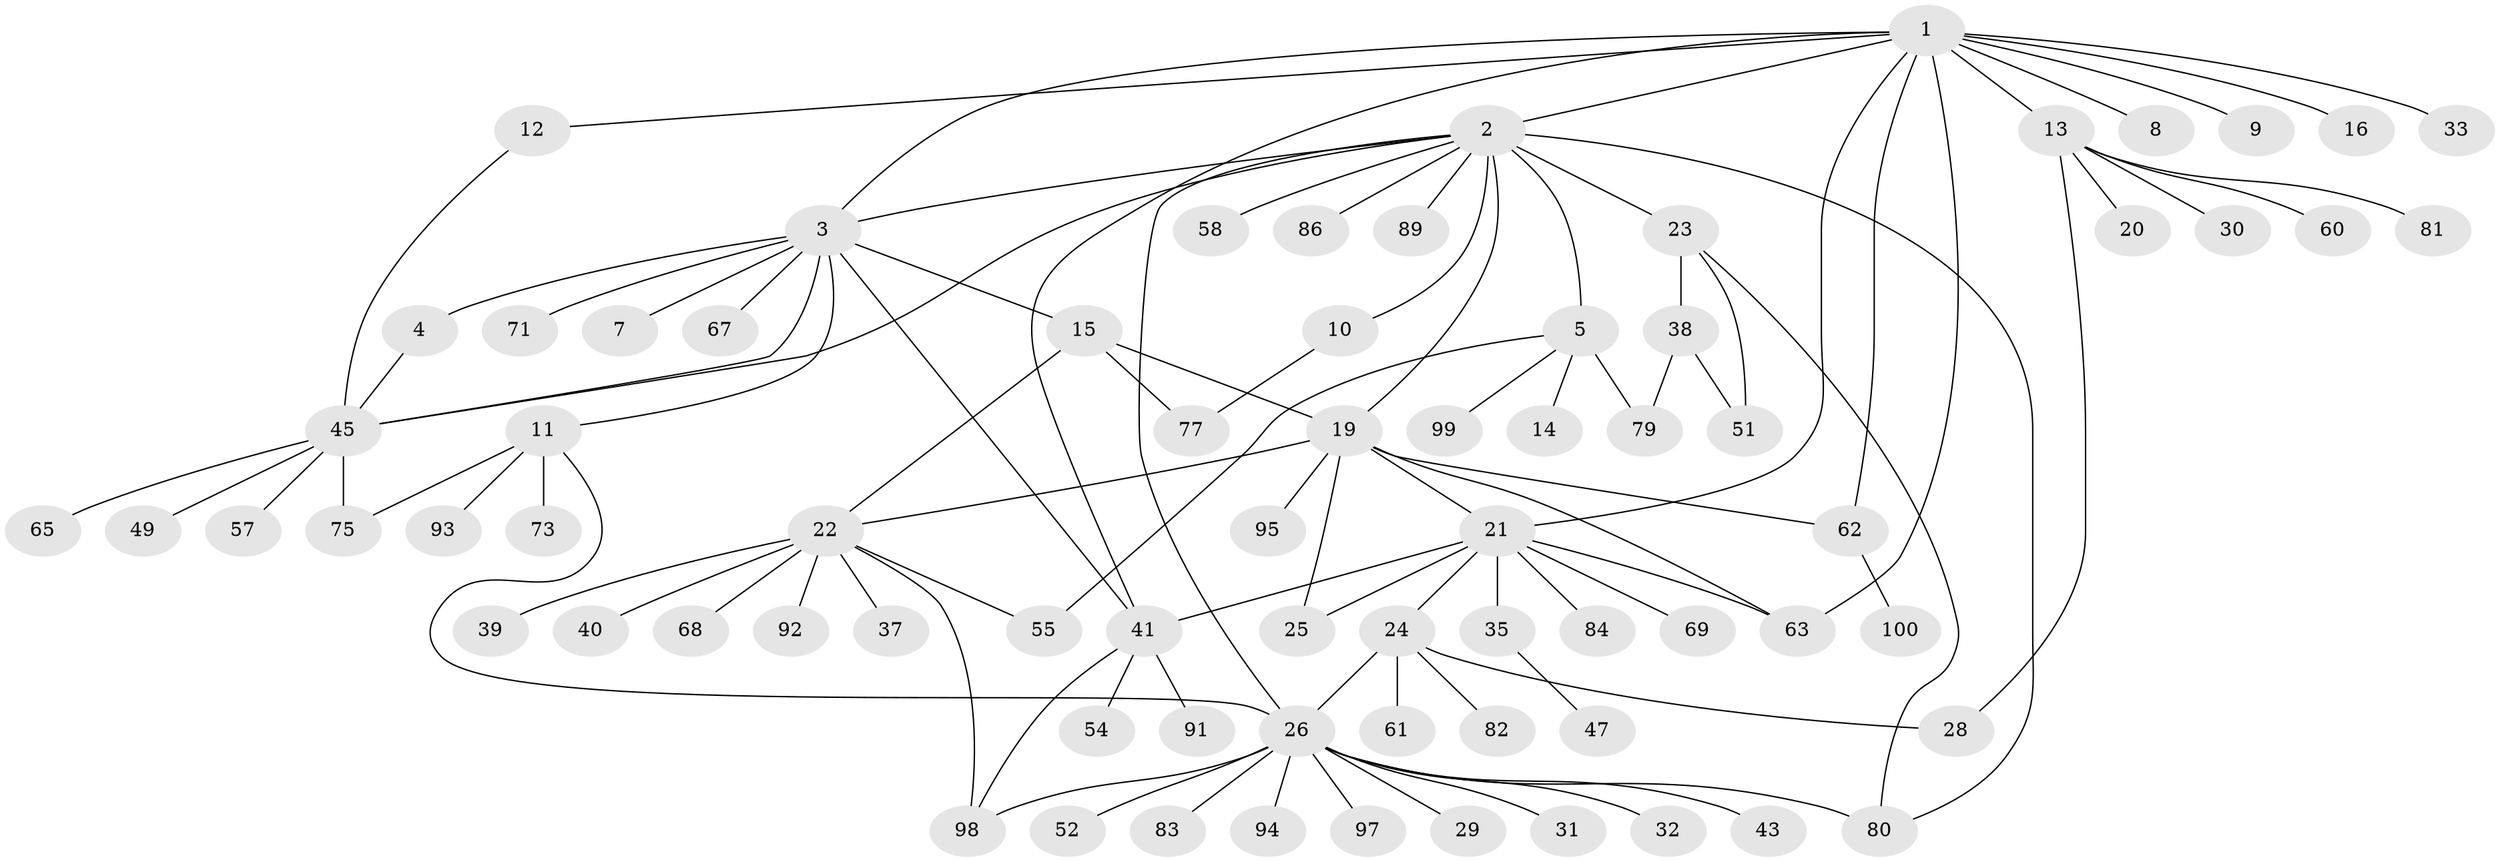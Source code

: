 // original degree distribution, {13: 0.02, 14: 0.01, 5: 0.05, 2: 0.22, 6: 0.02, 7: 0.03, 1: 0.49, 9: 0.01, 4: 0.07, 3: 0.08}
// Generated by graph-tools (version 1.1) at 2025/38/02/21/25 10:38:54]
// undirected, 74 vertices, 98 edges
graph export_dot {
graph [start="1"]
  node [color=gray90,style=filled];
  1 [super="+50"];
  2 [super="+87"];
  3 [super="+6"];
  4;
  5 [super="+42"];
  7;
  8;
  9;
  10;
  11 [super="+18"];
  12;
  13 [super="+59"];
  14;
  15 [super="+17"];
  16;
  19 [super="+66"];
  20;
  21 [super="+48"];
  22 [super="+36"];
  23 [super="+27"];
  24 [super="+34"];
  25;
  26 [super="+72"];
  28;
  29;
  30;
  31;
  32 [super="+64"];
  33;
  35 [super="+46"];
  37 [super="+56"];
  38 [super="+90"];
  39;
  40 [super="+70"];
  41 [super="+44"];
  43;
  45 [super="+53"];
  47;
  49;
  51;
  52;
  54;
  55;
  57;
  58;
  60;
  61 [super="+88"];
  62;
  63 [super="+74"];
  65;
  67;
  68 [super="+85"];
  69 [super="+96"];
  71 [super="+76"];
  73;
  75;
  77 [super="+78"];
  79;
  80;
  81;
  82;
  83;
  84;
  86;
  89;
  91;
  92;
  93;
  94;
  95;
  97;
  98;
  99;
  100;
  1 -- 2;
  1 -- 3;
  1 -- 8;
  1 -- 9;
  1 -- 12;
  1 -- 13;
  1 -- 16;
  1 -- 33;
  1 -- 62;
  1 -- 63;
  1 -- 21;
  1 -- 41;
  2 -- 5;
  2 -- 10;
  2 -- 19;
  2 -- 23 [weight=2];
  2 -- 26;
  2 -- 45;
  2 -- 58;
  2 -- 80;
  2 -- 86;
  2 -- 89;
  2 -- 3;
  3 -- 4;
  3 -- 7;
  3 -- 41;
  3 -- 67;
  3 -- 71;
  3 -- 11;
  3 -- 15;
  3 -- 45;
  4 -- 45;
  5 -- 14;
  5 -- 55;
  5 -- 79;
  5 -- 99;
  10 -- 77;
  11 -- 73;
  11 -- 75;
  11 -- 93;
  11 -- 26;
  12 -- 45;
  13 -- 20;
  13 -- 30;
  13 -- 60;
  13 -- 81;
  13 -- 28;
  15 -- 19;
  15 -- 22;
  15 -- 77;
  19 -- 21;
  19 -- 22;
  19 -- 25;
  19 -- 63;
  19 -- 62;
  19 -- 95;
  21 -- 24;
  21 -- 25;
  21 -- 35;
  21 -- 63;
  21 -- 69;
  21 -- 84;
  21 -- 41;
  22 -- 37;
  22 -- 40;
  22 -- 55;
  22 -- 68;
  22 -- 92;
  22 -- 98;
  22 -- 39;
  23 -- 38;
  23 -- 51;
  23 -- 80;
  24 -- 28;
  24 -- 82;
  24 -- 26;
  24 -- 61;
  26 -- 29;
  26 -- 31;
  26 -- 32;
  26 -- 43;
  26 -- 52;
  26 -- 83;
  26 -- 94;
  26 -- 97;
  26 -- 98;
  26 -- 80;
  35 -- 47;
  38 -- 79;
  38 -- 51;
  41 -- 91;
  41 -- 98;
  41 -- 54;
  45 -- 49;
  45 -- 57;
  45 -- 65;
  45 -- 75;
  62 -- 100;
}
